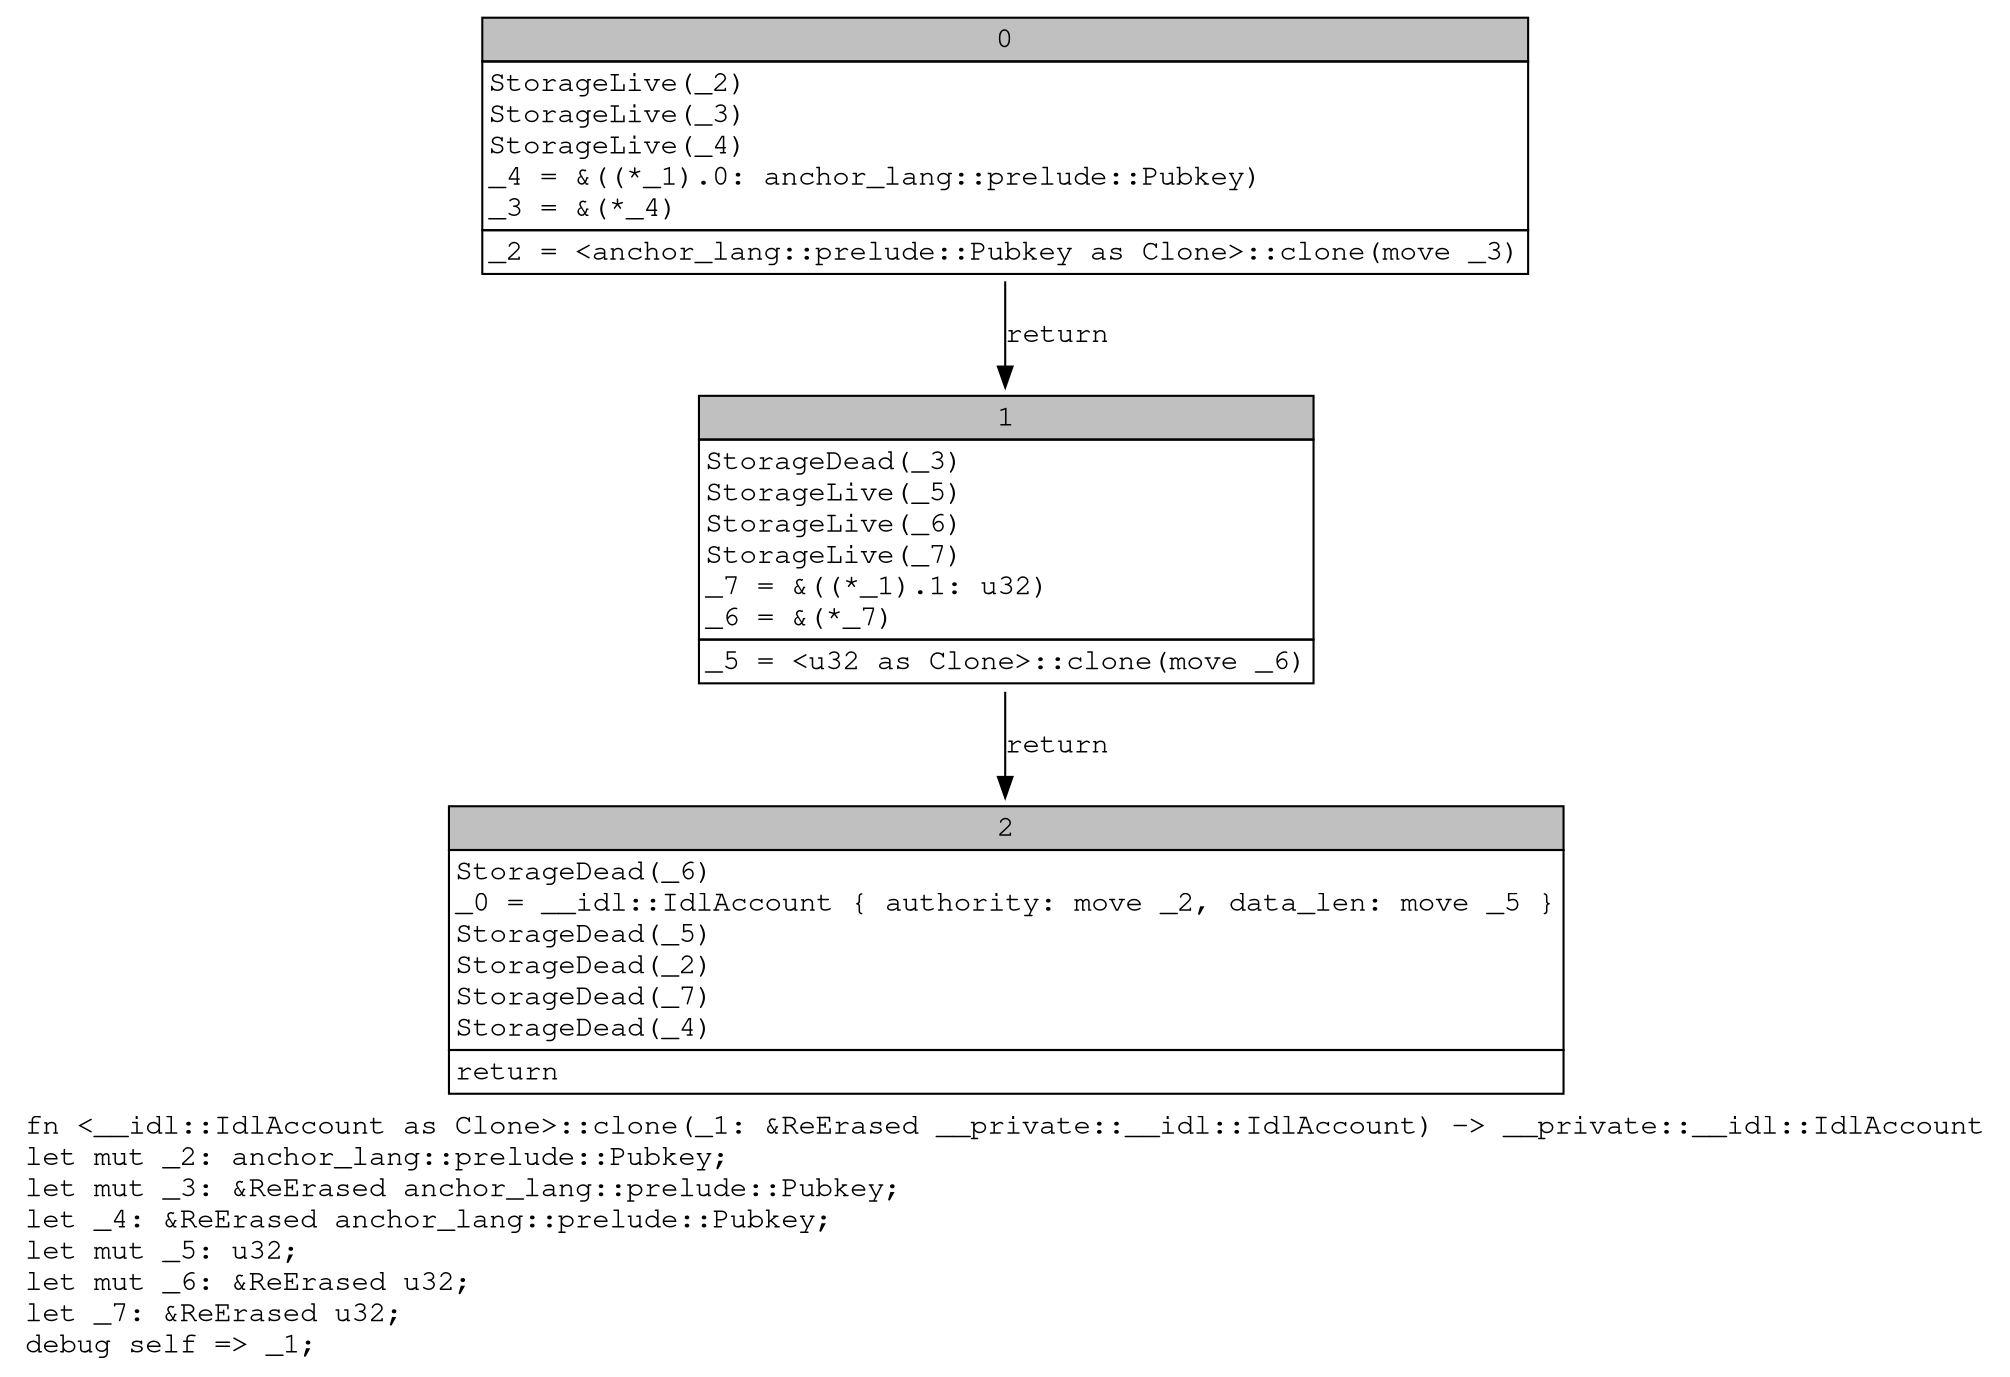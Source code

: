 digraph Mir_0_23729 {
    graph [fontname="Courier, monospace"];
    node [fontname="Courier, monospace"];
    edge [fontname="Courier, monospace"];
    label=<fn &lt;__idl::IdlAccount as Clone&gt;::clone(_1: &amp;ReErased __private::__idl::IdlAccount) -&gt; __private::__idl::IdlAccount<br align="left"/>let mut _2: anchor_lang::prelude::Pubkey;<br align="left"/>let mut _3: &amp;ReErased anchor_lang::prelude::Pubkey;<br align="left"/>let _4: &amp;ReErased anchor_lang::prelude::Pubkey;<br align="left"/>let mut _5: u32;<br align="left"/>let mut _6: &amp;ReErased u32;<br align="left"/>let _7: &amp;ReErased u32;<br align="left"/>debug self =&gt; _1;<br align="left"/>>;
    bb0__0_23729 [shape="none", label=<<table border="0" cellborder="1" cellspacing="0"><tr><td bgcolor="gray" align="center" colspan="1">0</td></tr><tr><td align="left" balign="left">StorageLive(_2)<br/>StorageLive(_3)<br/>StorageLive(_4)<br/>_4 = &amp;((*_1).0: anchor_lang::prelude::Pubkey)<br/>_3 = &amp;(*_4)<br/></td></tr><tr><td align="left">_2 = &lt;anchor_lang::prelude::Pubkey as Clone&gt;::clone(move _3)</td></tr></table>>];
    bb1__0_23729 [shape="none", label=<<table border="0" cellborder="1" cellspacing="0"><tr><td bgcolor="gray" align="center" colspan="1">1</td></tr><tr><td align="left" balign="left">StorageDead(_3)<br/>StorageLive(_5)<br/>StorageLive(_6)<br/>StorageLive(_7)<br/>_7 = &amp;((*_1).1: u32)<br/>_6 = &amp;(*_7)<br/></td></tr><tr><td align="left">_5 = &lt;u32 as Clone&gt;::clone(move _6)</td></tr></table>>];
    bb2__0_23729 [shape="none", label=<<table border="0" cellborder="1" cellspacing="0"><tr><td bgcolor="gray" align="center" colspan="1">2</td></tr><tr><td align="left" balign="left">StorageDead(_6)<br/>_0 = __idl::IdlAccount { authority: move _2, data_len: move _5 }<br/>StorageDead(_5)<br/>StorageDead(_2)<br/>StorageDead(_7)<br/>StorageDead(_4)<br/></td></tr><tr><td align="left">return</td></tr></table>>];
    bb0__0_23729 -> bb1__0_23729 [label="return"];
    bb1__0_23729 -> bb2__0_23729 [label="return"];
}
